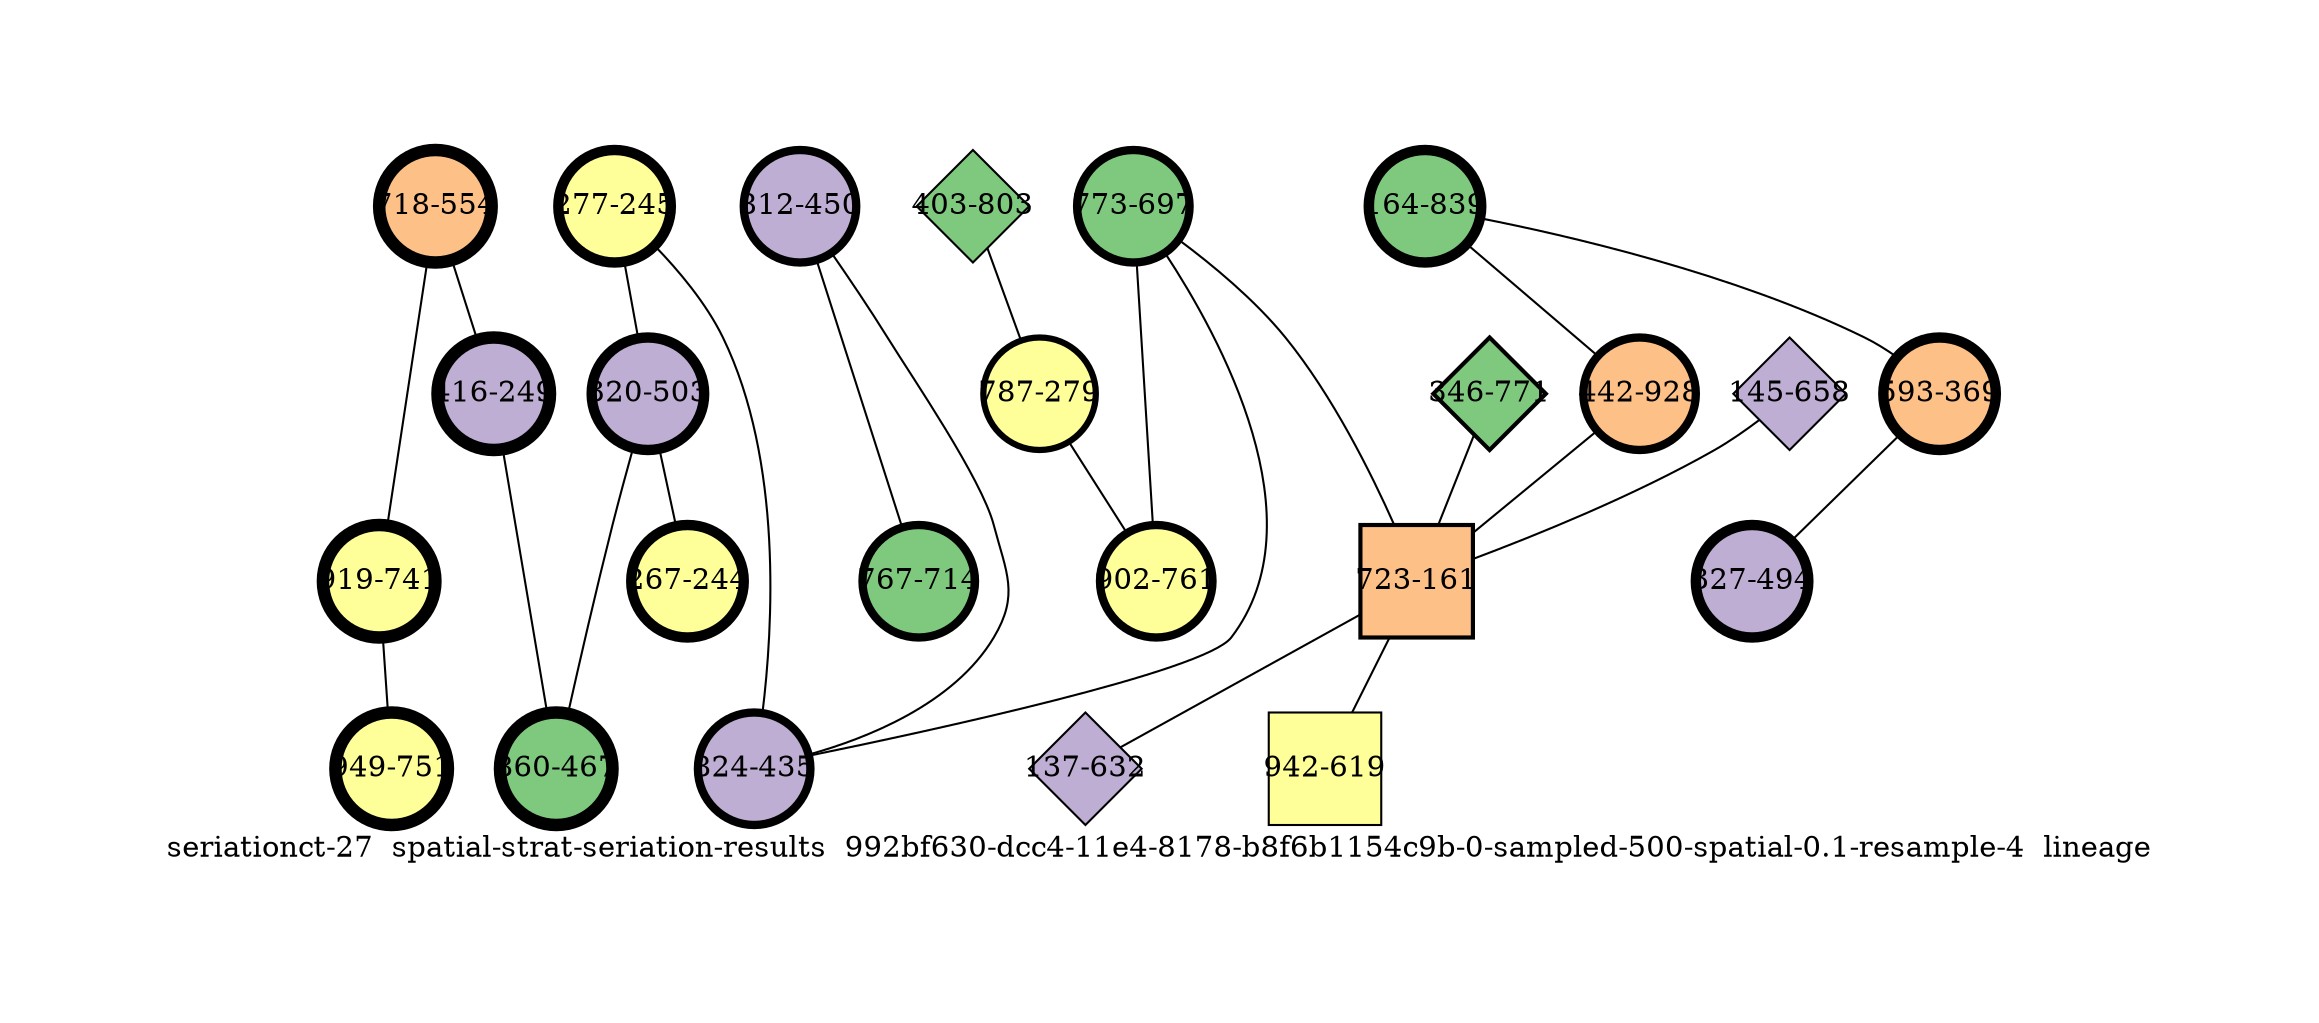 strict graph "seriationct-27  spatial-strat-seriation-results  992bf630-dcc4-11e4-8178-b8f6b1154c9b-0-sampled-500-spatial-0.1-resample-4  lineage" {
labelloc=b;
ratio=auto;
pad="1.0";
label="seriationct-27  spatial-strat-seriation-results  992bf630-dcc4-11e4-8178-b8f6b1154c9b-0-sampled-500-spatial-0.1-resample-4  lineage";
node [width="0.75", style=filled, fixedsize=true, height="0.75", shape=circle, label=""];
0 [xCoordinate="245.0", appears_in_slice=5, yCoordinate="277.0", colorscheme=accent6, lineage_id=0, short_label="277-245", label="277-245", shape=circle, cluster_id=3, fillcolor=4, size="500.0", id=0, penwidth="5.0"];
1 [xCoordinate="839.0", appears_in_slice=5, yCoordinate="164.0", colorscheme=accent6, lineage_id=0, short_label="164-839", label="164-839", shape=circle, cluster_id=0, fillcolor=1, size="500.0", id=1, penwidth="5.0"];
2 [xCoordinate="503.0", appears_in_slice=5, yCoordinate="320.0", colorscheme=accent6, lineage_id=0, short_label="320-503", label="320-503", shape=circle, cluster_id=1, fillcolor=2, size="500.0", id=2, penwidth="5.0"];
3 [xCoordinate="803.0", appears_in_slice=1, yCoordinate="403.0", colorscheme=accent6, lineage_id=2, short_label="403-803", label="403-803", shape=diamond, cluster_id=0, fillcolor=1, size="500.0", id=3, penwidth="1.0"];
4 [xCoordinate="928.0", appears_in_slice=4, yCoordinate="442.0", colorscheme=accent6, lineage_id=0, short_label="442-928", label="442-928", shape=circle, cluster_id=2, fillcolor=3, size="500.0", id=4, penwidth="4.0"];
5 [xCoordinate="369.0", appears_in_slice=5, yCoordinate="593.0", colorscheme=accent6, lineage_id=0, short_label="593-369", label="593-369", shape=circle, cluster_id=2, fillcolor=3, size="500.0", id=5, penwidth="5.0"];
6 [xCoordinate="279.0", appears_in_slice=3, yCoordinate="787.0", colorscheme=accent6, lineage_id=0, short_label="787-279", label="787-279", shape=circle, cluster_id=3, fillcolor=4, size="500.0", id=6, penwidth="3.0"];
7 [xCoordinate="554.0", appears_in_slice=6, yCoordinate="718.0", colorscheme=accent6, lineage_id=0, short_label="718-554", label="718-554", shape=circle, cluster_id=2, fillcolor=3, size="500.0", id=7, penwidth="6.0"];
8 [xCoordinate="450.0", appears_in_slice=4, yCoordinate="812.0", colorscheme=accent6, lineage_id=0, short_label="812-450", label="812-450", shape=circle, cluster_id=1, fillcolor=2, size="500.0", id=8, penwidth="4.0"];
9 [xCoordinate="244.0", appears_in_slice=5, yCoordinate="267.0", colorscheme=accent6, lineage_id=0, short_label="267-244", label="267-244", shape=circle, cluster_id=3, fillcolor=4, size="500.0", id=9, penwidth="5.0"];
10 [xCoordinate="741.0", appears_in_slice=6, yCoordinate="919.0", colorscheme=accent6, lineage_id=0, short_label="919-741", label="919-741", shape=circle, cluster_id=3, fillcolor=4, size="500.0", id=10, penwidth="6.0"];
11 [xCoordinate="697.0", appears_in_slice=4, yCoordinate="773.0", colorscheme=accent6, lineage_id=0, short_label="773-697", label="773-697", shape=circle, cluster_id=0, fillcolor=1, size="500.0", id=11, penwidth="4.0"];
12 [xCoordinate="771.0", appears_in_slice=2, yCoordinate="346.0", colorscheme=accent6, lineage_id=2, short_label="346-771", label="346-771", shape=diamond, cluster_id=0, fillcolor=1, size="500.0", id=12, penwidth="2.0"];
13 [xCoordinate="761.0", appears_in_slice=4, yCoordinate="902.0", colorscheme=accent6, lineage_id=0, short_label="902-761", label="902-761", shape=circle, cluster_id=3, fillcolor=4, size="500.0", id=13, penwidth="4.0"];
14 [xCoordinate="658.0", appears_in_slice=1, yCoordinate="145.0", colorscheme=accent6, lineage_id=2, short_label="145-658", label="145-658", shape=diamond, cluster_id=1, fillcolor=2, size="500.0", id=14, penwidth="1.0"];
15 [xCoordinate="435.0", appears_in_slice=4, yCoordinate="824.0", colorscheme=accent6, lineage_id=0, short_label="824-435", label="824-435", shape=circle, cluster_id=1, fillcolor=2, size="500.0", id=15, penwidth="4.0"];
16 [xCoordinate="249.0", appears_in_slice=6, yCoordinate="416.0", colorscheme=accent6, lineage_id=0, short_label="416-249", label="416-249", shape=circle, cluster_id=1, fillcolor=2, size="500.0", id=16, penwidth="6.0"];
17 [xCoordinate="714.0", appears_in_slice=4, yCoordinate="767.0", colorscheme=accent6, lineage_id=0, short_label="767-714", label="767-714", shape=circle, cluster_id=0, fillcolor=1, size="500.0", id=17, penwidth="4.0"];
18 [xCoordinate="161.0", appears_in_slice=2, yCoordinate="723.0", colorscheme=accent6, lineage_id=1, short_label="723-161", label="723-161", shape=square, cluster_id=2, fillcolor=3, size="500.0", id=18, penwidth="2.0"];
19 [xCoordinate="494.0", appears_in_slice=5, yCoordinate="327.0", colorscheme=accent6, lineage_id=0, short_label="327-494", label="327-494", shape=circle, cluster_id=1, fillcolor=2, size="500.0", id=19, penwidth="5.0"];
20 [xCoordinate="467.0", appears_in_slice=6, yCoordinate="860.0", colorscheme=accent6, lineage_id=0, short_label="860-467", label="860-467", shape=circle, cluster_id=0, fillcolor=1, size="500.0", id=20, penwidth="6.0"];
21 [xCoordinate="619.0", appears_in_slice=1, yCoordinate="942.0", colorscheme=accent6, lineage_id=1, short_label="942-619", label="942-619", shape=square, cluster_id=3, fillcolor=4, size="500.0", id=21, penwidth="1.0"];
22 [xCoordinate="632.0", appears_in_slice=1, yCoordinate="137.0", colorscheme=accent6, lineage_id=2, short_label="137-632", label="137-632", shape=diamond, cluster_id=1, fillcolor=2, size="500.0", id=22, penwidth="1.0"];
23 [xCoordinate="751.0", appears_in_slice=6, yCoordinate="949.0", colorscheme=accent6, lineage_id=0, short_label="949-751", label="949-751", shape=circle, cluster_id=3, fillcolor=4, size="500.0", id=23, penwidth="6.0"];
0 -- 2  [inverseweight="24.6332319541", weight="0.0405955662604"];
0 -- 15  [inverseweight="1.6113613491", weight="0.620593264546"];
1 -- 4  [inverseweight="2.50709256895", weight="0.39886839935"];
1 -- 5  [inverseweight="21.4373231428", weight="0.0466476151588"];
2 -- 9  [inverseweight="2.57009121313", weight="0.389091248938"];
2 -- 20  [inverseweight="4.23000339416", weight="0.236406429693"];
3 -- 6  [inverseweight="4.4066976296", weight="0.226927301134"];
4 -- 18  [inverseweight="1.84222365918", weight="0.542822254518"];
5 -- 19  [inverseweight="11.2140326004", weight="0.0891739872384"];
6 -- 13  [inverseweight="5.83053211164", weight="0.171510932596"];
7 -- 16  [inverseweight="6.07411913437", weight="0.164632925018"];
7 -- 10  [inverseweight="31.8788356532", weight="0.0313687742827"];
8 -- 17  [inverseweight="21.204723242", weight="0.0471593044902"];
8 -- 15  [inverseweight="2.04212656565", weight="0.48968561343"];
10 -- 23  [inverseweight="23.6227795631", weight="0.042332020977"];
11 -- 18  [inverseweight="2.62323564761", weight="0.38120860431"];
11 -- 13  [inverseweight="3.42530036063", weight="0.291945200337"];
11 -- 15  [inverseweight="13.4987311789", weight="0.0740810367098"];
12 -- 18  [inverseweight="2.3322762743", weight="0.428765670268"];
14 -- 18  [inverseweight="1.47497117566", weight="0.677979350718"];
16 -- 20  [inverseweight="10.8541873763", weight="0.0921303424502"];
18 -- 21  [inverseweight="1.300752", weight="0.768786056065"];
18 -- 22  [inverseweight="1.50052077108", weight="0.666435293183"];
}
